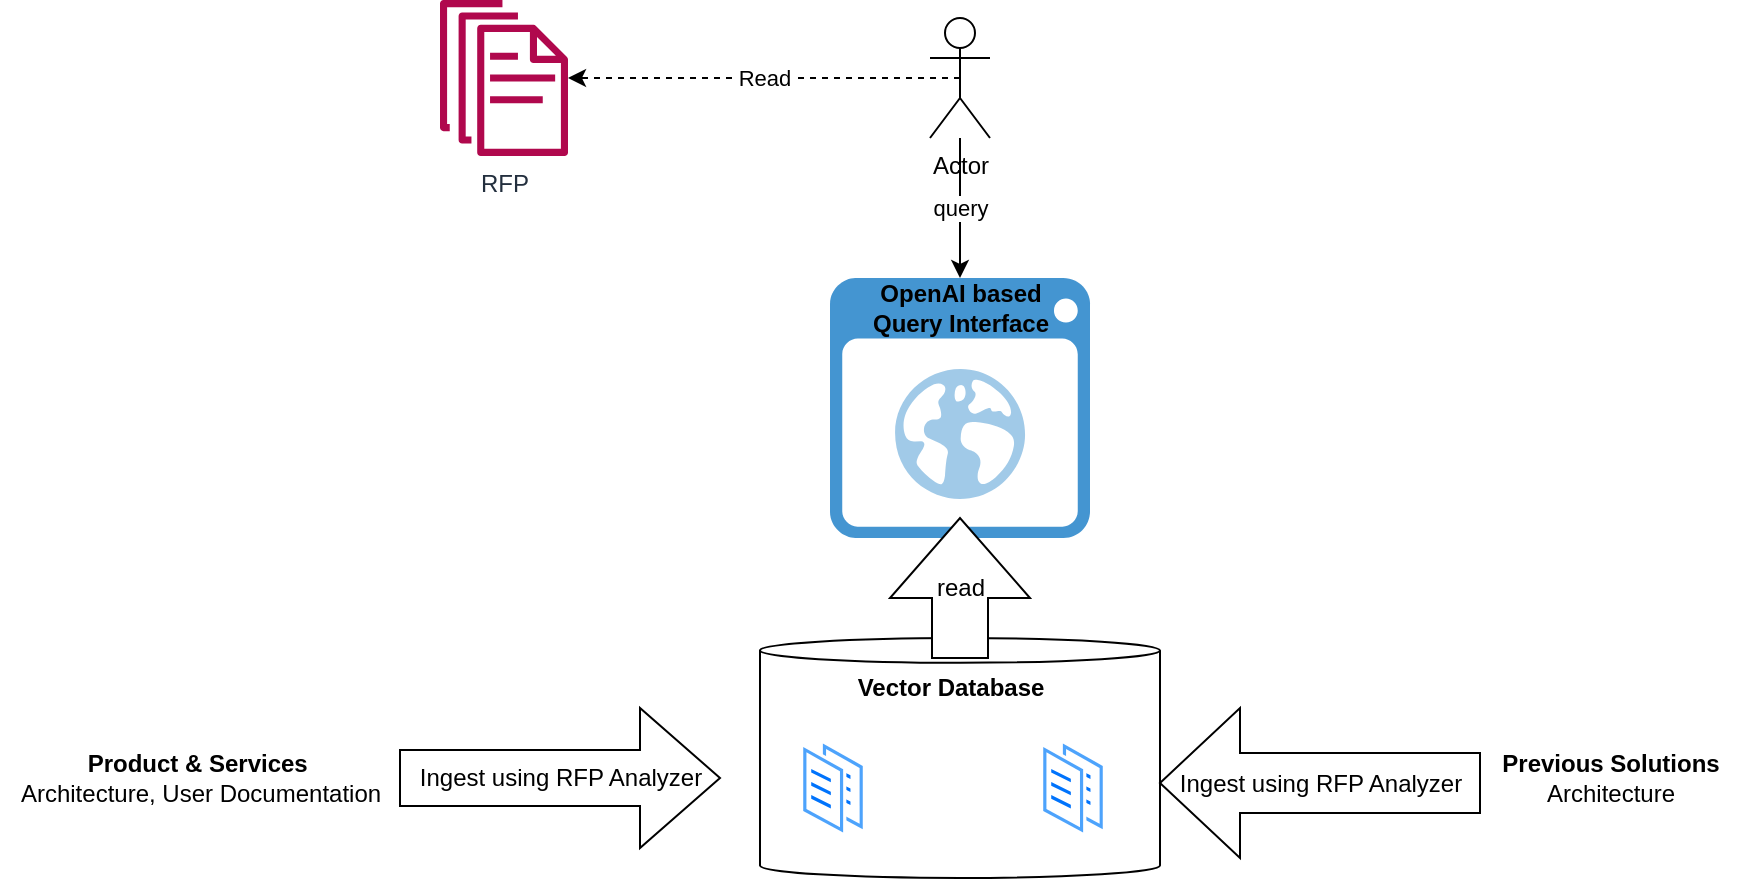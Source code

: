 <mxfile version="21.3.7" type="device">
  <diagram name="Page-1" id="wFXgcUgZ8-Bqtv0aW6ye">
    <mxGraphModel dx="1036" dy="614" grid="1" gridSize="10" guides="1" tooltips="1" connect="1" arrows="1" fold="1" page="1" pageScale="1" pageWidth="900" pageHeight="1600" background="#ffffff" math="0" shadow="0">
      <root>
        <mxCell id="0" />
        <mxCell id="1" parent="0" />
        <mxCell id="taKEhzusKT8JaLBKp9uH-1" value="" style="shape=cylinder3;whiteSpace=wrap;html=1;boundedLbl=1;backgroundOutline=1;size=6.2;" parent="1" vertex="1">
          <mxGeometry x="390" y="339" width="200" height="120" as="geometry" />
        </mxCell>
        <mxCell id="taKEhzusKT8JaLBKp9uH-2" value="" style="image;aspect=fixed;perimeter=ellipsePerimeter;html=1;align=center;shadow=0;dashed=0;spacingTop=3;image=img/lib/active_directory/documents.svg;" parent="1" vertex="1">
          <mxGeometry x="410" y="389" width="33" height="50" as="geometry" />
        </mxCell>
        <mxCell id="taKEhzusKT8JaLBKp9uH-4" value="&lt;b&gt;Product &amp;amp; Services&lt;/b&gt;&amp;nbsp;&lt;br&gt;Architecture, User Documentation" style="text;html=1;align=center;verticalAlign=middle;resizable=0;points=[];autosize=1;strokeColor=none;fillColor=none;" parent="1" vertex="1">
          <mxGeometry x="10" y="389" width="200" height="40" as="geometry" />
        </mxCell>
        <mxCell id="taKEhzusKT8JaLBKp9uH-5" value="Ingest using RFP Analyzer" style="html=1;shadow=0;dashed=0;align=center;verticalAlign=middle;shape=mxgraph.arrows2.arrow;dy=0.6;dx=40;notch=0;" parent="1" vertex="1">
          <mxGeometry x="210" y="374" width="160" height="70" as="geometry" />
        </mxCell>
        <mxCell id="taKEhzusKT8JaLBKp9uH-6" value="" style="image;aspect=fixed;perimeter=ellipsePerimeter;html=1;align=center;shadow=0;dashed=0;spacingTop=3;image=img/lib/active_directory/documents.svg;" parent="1" vertex="1">
          <mxGeometry x="530" y="389" width="33" height="50" as="geometry" />
        </mxCell>
        <mxCell id="taKEhzusKT8JaLBKp9uH-7" value="Ingest using RFP Analyzer" style="html=1;shadow=0;dashed=0;align=center;verticalAlign=middle;shape=mxgraph.arrows2.arrow;dy=0.6;dx=40;flipH=1;notch=0;" parent="1" vertex="1">
          <mxGeometry x="590" y="374" width="160" height="75" as="geometry" />
        </mxCell>
        <mxCell id="taKEhzusKT8JaLBKp9uH-9" value="&lt;b&gt;Previous Solutions&lt;br&gt;&lt;/b&gt;Architecture" style="text;html=1;align=center;verticalAlign=middle;resizable=0;points=[];autosize=1;strokeColor=none;fillColor=none;" parent="1" vertex="1">
          <mxGeometry x="750" y="389" width="130" height="40" as="geometry" />
        </mxCell>
        <mxCell id="taKEhzusKT8JaLBKp9uH-11" value="Vector Database" style="text;html=1;align=center;verticalAlign=middle;resizable=0;points=[];autosize=1;strokeColor=none;fillColor=none;fontStyle=1" parent="1" vertex="1">
          <mxGeometry x="425" y="349" width="120" height="30" as="geometry" />
        </mxCell>
        <mxCell id="taKEhzusKT8JaLBKp9uH-12" value="" style="shadow=0;dashed=0;html=1;strokeColor=none;fillColor=#4495D1;labelPosition=center;verticalLabelPosition=bottom;verticalAlign=top;align=center;outlineConnect=0;shape=mxgraph.veeam.2d.web_ui;aspect=fixed;" parent="1" vertex="1">
          <mxGeometry x="425" y="159" width="130" height="130" as="geometry" />
        </mxCell>
        <mxCell id="taKEhzusKT8JaLBKp9uH-13" value="read" style="html=1;shadow=0;dashed=0;align=center;verticalAlign=middle;shape=mxgraph.arrows2.arrow;dy=0.6;dx=40;direction=north;notch=0;" parent="1" vertex="1">
          <mxGeometry x="455" y="279" width="70" height="70" as="geometry" />
        </mxCell>
        <mxCell id="taKEhzusKT8JaLBKp9uH-16" value="Read" style="edgeStyle=orthogonalEdgeStyle;rounded=0;orthogonalLoop=1;jettySize=auto;html=1;exitX=0.5;exitY=0.5;exitDx=0;exitDy=0;exitPerimeter=0;dashed=1;" parent="1" source="taKEhzusKT8JaLBKp9uH-14" target="taKEhzusKT8JaLBKp9uH-15" edge="1">
          <mxGeometry relative="1" as="geometry" />
        </mxCell>
        <mxCell id="taKEhzusKT8JaLBKp9uH-17" value="query" style="edgeStyle=orthogonalEdgeStyle;rounded=0;orthogonalLoop=1;jettySize=auto;html=1;" parent="1" source="taKEhzusKT8JaLBKp9uH-14" target="taKEhzusKT8JaLBKp9uH-12" edge="1">
          <mxGeometry relative="1" as="geometry" />
        </mxCell>
        <mxCell id="taKEhzusKT8JaLBKp9uH-14" value="Actor" style="shape=umlActor;verticalLabelPosition=bottom;verticalAlign=top;html=1;outlineConnect=0;" parent="1" vertex="1">
          <mxGeometry x="475" y="29" width="30" height="60" as="geometry" />
        </mxCell>
        <mxCell id="taKEhzusKT8JaLBKp9uH-15" value="RFP" style="sketch=0;outlineConnect=0;fontColor=#232F3E;gradientColor=none;fillColor=#B0084D;strokeColor=none;dashed=0;verticalLabelPosition=bottom;verticalAlign=top;align=center;html=1;fontSize=12;fontStyle=0;aspect=fixed;pointerEvents=1;shape=mxgraph.aws4.documents;" parent="1" vertex="1">
          <mxGeometry x="230" y="20" width="64" height="78" as="geometry" />
        </mxCell>
        <mxCell id="taKEhzusKT8JaLBKp9uH-18" value="OpenAI based&lt;br&gt;Query Interface" style="text;html=1;align=center;verticalAlign=middle;resizable=0;points=[];autosize=1;strokeColor=none;fillColor=none;fontStyle=1" parent="1" vertex="1">
          <mxGeometry x="435" y="154" width="110" height="40" as="geometry" />
        </mxCell>
      </root>
    </mxGraphModel>
  </diagram>
</mxfile>
